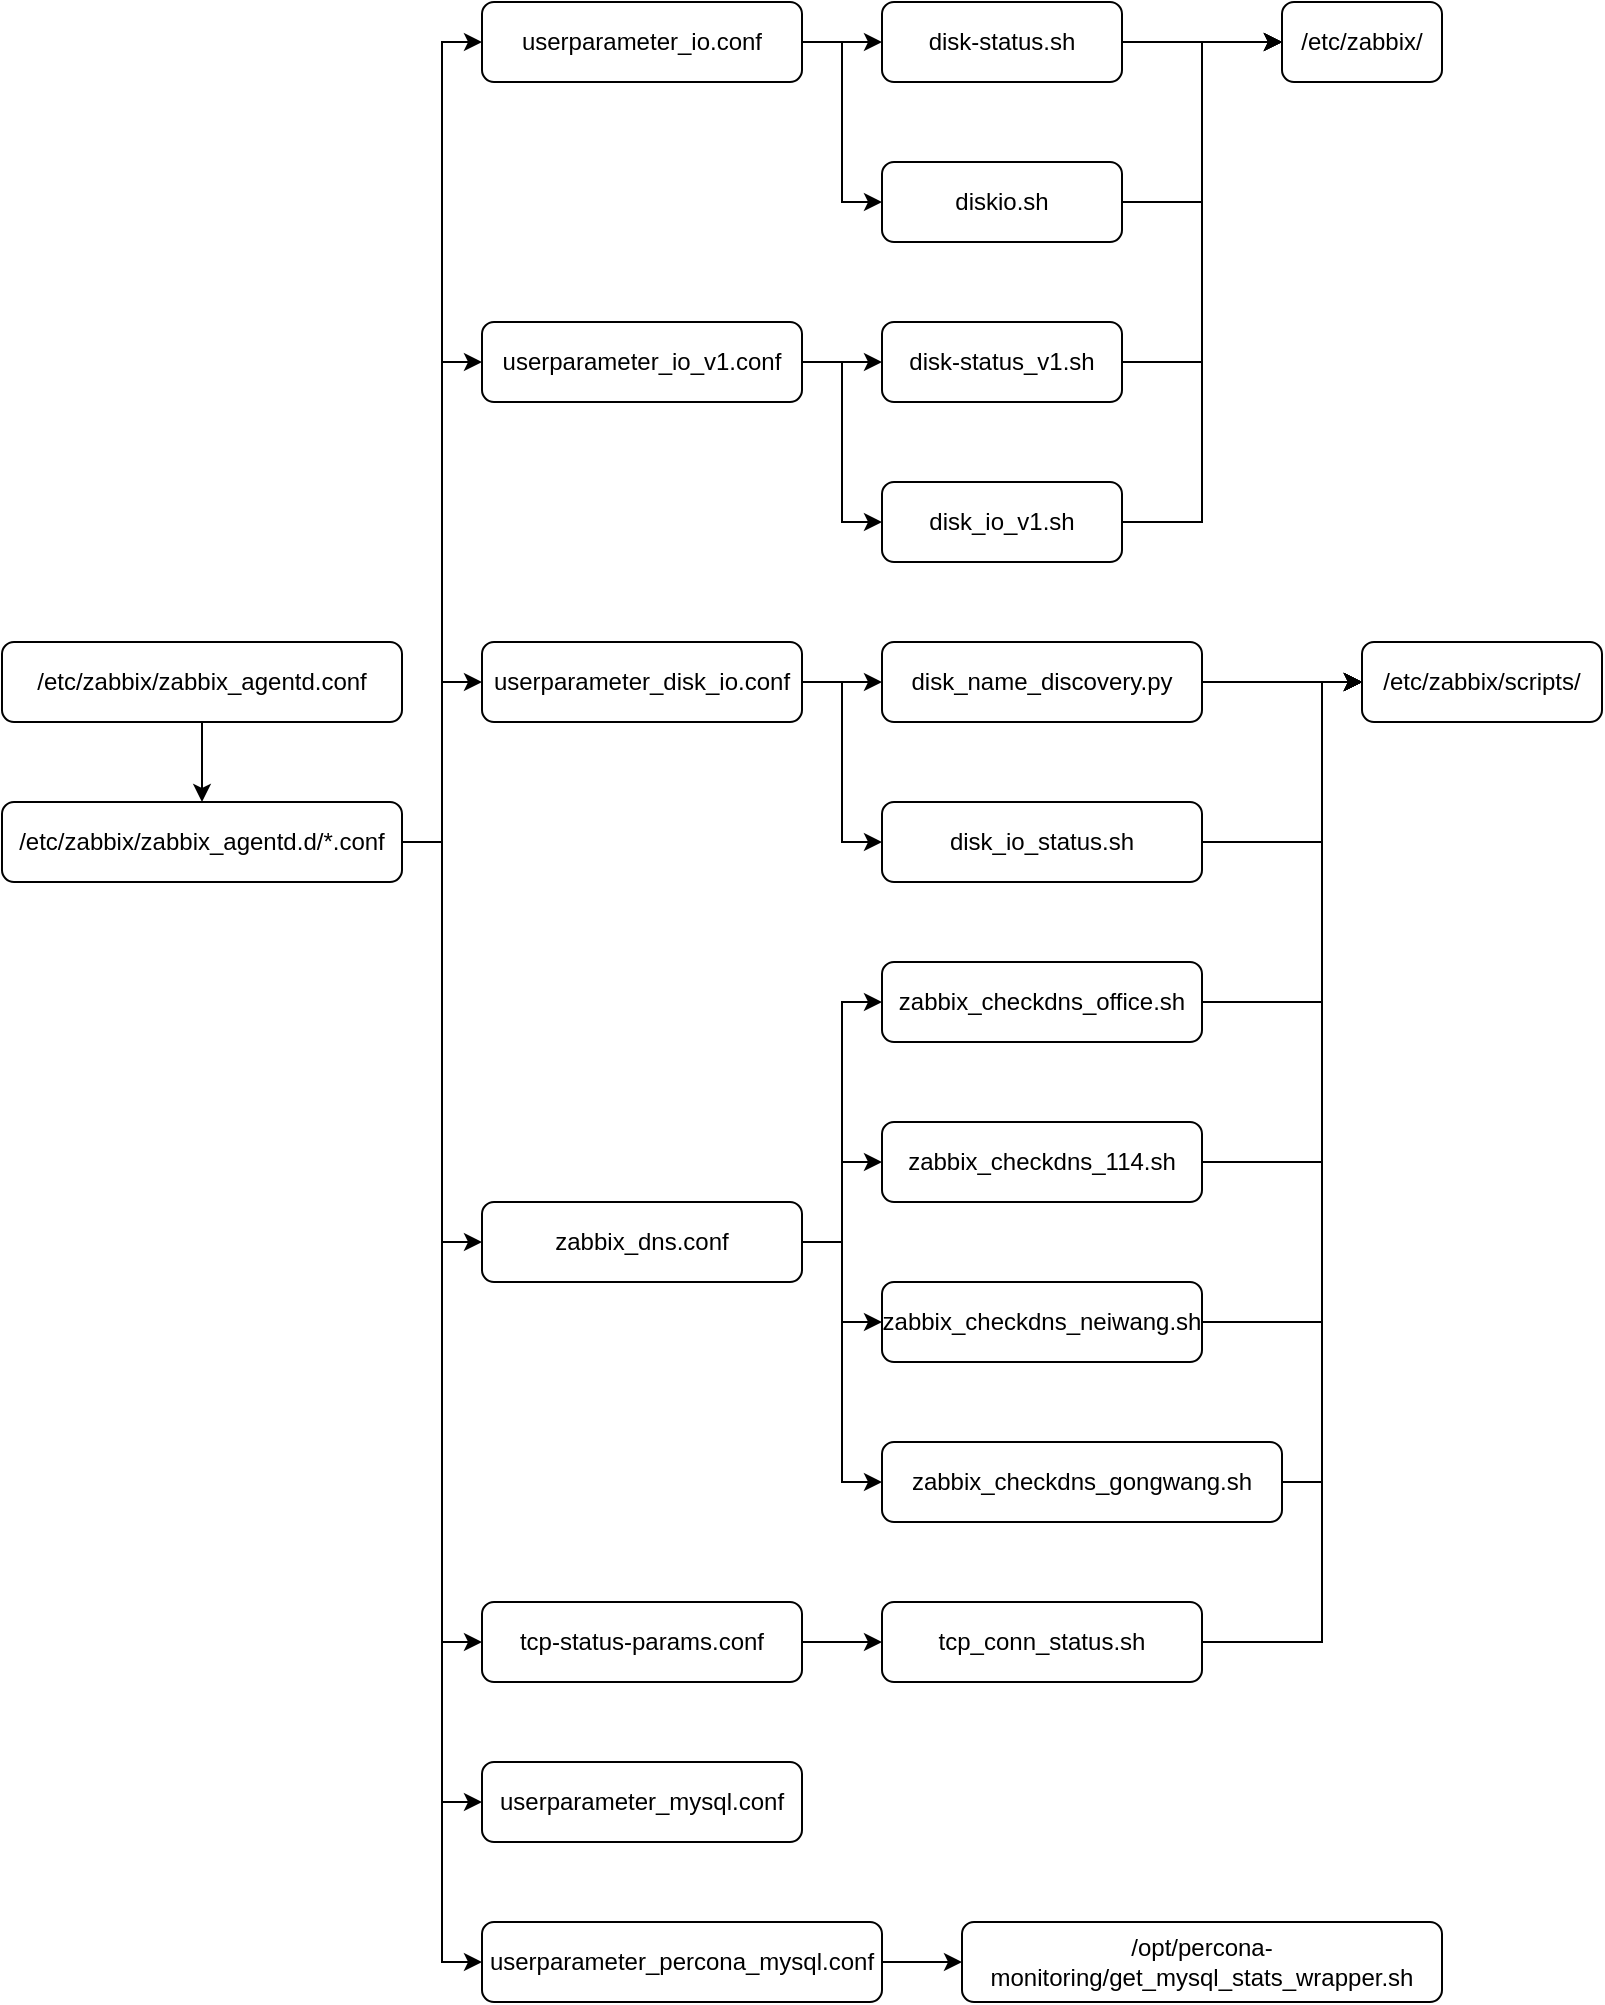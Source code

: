 <mxfile version="10.5.3" type="github"><diagram id="YcvF90TACFpCURTKJDwp" name="Page-1"><mxGraphModel dx="992" dy="1114" grid="1" gridSize="10" guides="1" tooltips="1" connect="1" arrows="1" fold="1" page="1" pageScale="1" pageWidth="827" pageHeight="1169" math="0" shadow="0"><root><mxCell id="0"/><mxCell id="1" parent="0"/><mxCell id="WXE_iapMg0Y8V585iNJN-3" style="edgeStyle=orthogonalEdgeStyle;rounded=0;orthogonalLoop=1;jettySize=auto;html=1;entryX=0.5;entryY=0;entryDx=0;entryDy=0;" parent="1" source="WXE_iapMg0Y8V585iNJN-1" target="WXE_iapMg0Y8V585iNJN-2" edge="1"><mxGeometry relative="1" as="geometry"/></mxCell><mxCell id="WXE_iapMg0Y8V585iNJN-1" value="/etc/zabbix/zabbix_agentd.conf" style="rounded=1;whiteSpace=wrap;html=1;" parent="1" vertex="1"><mxGeometry y="360" width="200" height="40" as="geometry"/></mxCell><mxCell id="hj1YLD_7xn5gk5VAPNd9-12" style="edgeStyle=orthogonalEdgeStyle;rounded=0;orthogonalLoop=1;jettySize=auto;html=1;entryX=0;entryY=0.5;entryDx=0;entryDy=0;" edge="1" parent="1" source="WXE_iapMg0Y8V585iNJN-2" target="hj1YLD_7xn5gk5VAPNd9-5"><mxGeometry relative="1" as="geometry"/></mxCell><mxCell id="hj1YLD_7xn5gk5VAPNd9-13" style="edgeStyle=orthogonalEdgeStyle;rounded=0;orthogonalLoop=1;jettySize=auto;html=1;entryX=0;entryY=0.5;entryDx=0;entryDy=0;" edge="1" parent="1" source="WXE_iapMg0Y8V585iNJN-2" target="hj1YLD_7xn5gk5VAPNd9-6"><mxGeometry relative="1" as="geometry"/></mxCell><mxCell id="hj1YLD_7xn5gk5VAPNd9-14" style="edgeStyle=orthogonalEdgeStyle;rounded=0;orthogonalLoop=1;jettySize=auto;html=1;entryX=0;entryY=0.5;entryDx=0;entryDy=0;" edge="1" parent="1" source="WXE_iapMg0Y8V585iNJN-2" target="hj1YLD_7xn5gk5VAPNd9-7"><mxGeometry relative="1" as="geometry"/></mxCell><mxCell id="hj1YLD_7xn5gk5VAPNd9-15" style="edgeStyle=orthogonalEdgeStyle;rounded=0;orthogonalLoop=1;jettySize=auto;html=1;entryX=0;entryY=0.5;entryDx=0;entryDy=0;" edge="1" parent="1" source="WXE_iapMg0Y8V585iNJN-2" target="hj1YLD_7xn5gk5VAPNd9-8"><mxGeometry relative="1" as="geometry"/></mxCell><mxCell id="hj1YLD_7xn5gk5VAPNd9-16" style="edgeStyle=orthogonalEdgeStyle;rounded=0;orthogonalLoop=1;jettySize=auto;html=1;entryX=0;entryY=0.5;entryDx=0;entryDy=0;" edge="1" parent="1" source="WXE_iapMg0Y8V585iNJN-2" target="hj1YLD_7xn5gk5VAPNd9-9"><mxGeometry relative="1" as="geometry"/></mxCell><mxCell id="hj1YLD_7xn5gk5VAPNd9-17" style="edgeStyle=orthogonalEdgeStyle;rounded=0;orthogonalLoop=1;jettySize=auto;html=1;entryX=0;entryY=0.5;entryDx=0;entryDy=0;" edge="1" parent="1" source="WXE_iapMg0Y8V585iNJN-2" target="hj1YLD_7xn5gk5VAPNd9-10"><mxGeometry relative="1" as="geometry"/></mxCell><mxCell id="hj1YLD_7xn5gk5VAPNd9-18" style="edgeStyle=orthogonalEdgeStyle;rounded=0;orthogonalLoop=1;jettySize=auto;html=1;entryX=0;entryY=0.5;entryDx=0;entryDy=0;" edge="1" parent="1" source="WXE_iapMg0Y8V585iNJN-2" target="hj1YLD_7xn5gk5VAPNd9-11"><mxGeometry relative="1" as="geometry"/></mxCell><mxCell id="WXE_iapMg0Y8V585iNJN-2" value="/etc/zabbix/zabbix_agentd.d/*.conf" style="rounded=1;whiteSpace=wrap;html=1;" parent="1" vertex="1"><mxGeometry y="440" width="200" height="40" as="geometry"/></mxCell><mxCell id="hj1YLD_7xn5gk5VAPNd9-20" style="edgeStyle=orthogonalEdgeStyle;rounded=0;orthogonalLoop=1;jettySize=auto;html=1;entryX=0;entryY=0.5;entryDx=0;entryDy=0;" edge="1" parent="1" source="hj1YLD_7xn5gk5VAPNd9-5" target="hj1YLD_7xn5gk5VAPNd9-19"><mxGeometry relative="1" as="geometry"/></mxCell><mxCell id="hj1YLD_7xn5gk5VAPNd9-5" value="tcp-status-params.conf" style="rounded=1;whiteSpace=wrap;html=1;" vertex="1" parent="1"><mxGeometry x="240" y="840" width="160" height="40" as="geometry"/></mxCell><mxCell id="hj1YLD_7xn5gk5VAPNd9-23" style="edgeStyle=orthogonalEdgeStyle;rounded=0;orthogonalLoop=1;jettySize=auto;html=1;entryX=0;entryY=0.5;entryDx=0;entryDy=0;" edge="1" parent="1" source="hj1YLD_7xn5gk5VAPNd9-6" target="hj1YLD_7xn5gk5VAPNd9-21"><mxGeometry relative="1" as="geometry"/></mxCell><mxCell id="hj1YLD_7xn5gk5VAPNd9-24" style="edgeStyle=orthogonalEdgeStyle;rounded=0;orthogonalLoop=1;jettySize=auto;html=1;entryX=0;entryY=0.5;entryDx=0;entryDy=0;" edge="1" parent="1" source="hj1YLD_7xn5gk5VAPNd9-6" target="hj1YLD_7xn5gk5VAPNd9-22"><mxGeometry relative="1" as="geometry"/></mxCell><mxCell id="hj1YLD_7xn5gk5VAPNd9-6" value="userparameter_disk_io.conf" style="rounded=1;whiteSpace=wrap;html=1;" vertex="1" parent="1"><mxGeometry x="240" y="360" width="160" height="40" as="geometry"/></mxCell><mxCell id="hj1YLD_7xn5gk5VAPNd9-26" style="edgeStyle=orthogonalEdgeStyle;rounded=0;orthogonalLoop=1;jettySize=auto;html=1;entryX=0;entryY=0.5;entryDx=0;entryDy=0;" edge="1" parent="1" source="hj1YLD_7xn5gk5VAPNd9-7" target="hj1YLD_7xn5gk5VAPNd9-25"><mxGeometry relative="1" as="geometry"/></mxCell><mxCell id="hj1YLD_7xn5gk5VAPNd9-28" style="edgeStyle=orthogonalEdgeStyle;rounded=0;orthogonalLoop=1;jettySize=auto;html=1;entryX=0;entryY=0.5;entryDx=0;entryDy=0;" edge="1" parent="1" source="hj1YLD_7xn5gk5VAPNd9-7" target="hj1YLD_7xn5gk5VAPNd9-27"><mxGeometry relative="1" as="geometry"/></mxCell><mxCell id="hj1YLD_7xn5gk5VAPNd9-7" value="userparameter_io.conf" style="rounded=1;whiteSpace=wrap;html=1;" vertex="1" parent="1"><mxGeometry x="240" y="40" width="160" height="40" as="geometry"/></mxCell><mxCell id="hj1YLD_7xn5gk5VAPNd9-30" style="edgeStyle=orthogonalEdgeStyle;rounded=0;orthogonalLoop=1;jettySize=auto;html=1;" edge="1" parent="1" source="hj1YLD_7xn5gk5VAPNd9-8" target="hj1YLD_7xn5gk5VAPNd9-29"><mxGeometry relative="1" as="geometry"/></mxCell><mxCell id="hj1YLD_7xn5gk5VAPNd9-32" style="edgeStyle=orthogonalEdgeStyle;rounded=0;orthogonalLoop=1;jettySize=auto;html=1;entryX=0;entryY=0.5;entryDx=0;entryDy=0;" edge="1" parent="1" source="hj1YLD_7xn5gk5VAPNd9-8" target="hj1YLD_7xn5gk5VAPNd9-31"><mxGeometry relative="1" as="geometry"/></mxCell><mxCell id="hj1YLD_7xn5gk5VAPNd9-8" value="userparameter_io_v1.conf" style="rounded=1;whiteSpace=wrap;html=1;" vertex="1" parent="1"><mxGeometry x="240" y="200" width="160" height="40" as="geometry"/></mxCell><mxCell id="hj1YLD_7xn5gk5VAPNd9-9" value="userparameter_mysql.conf" style="rounded=1;whiteSpace=wrap;html=1;" vertex="1" parent="1"><mxGeometry x="240" y="920" width="160" height="40" as="geometry"/></mxCell><mxCell id="hj1YLD_7xn5gk5VAPNd9-35" style="edgeStyle=orthogonalEdgeStyle;rounded=0;orthogonalLoop=1;jettySize=auto;html=1;entryX=0;entryY=0.5;entryDx=0;entryDy=0;" edge="1" parent="1" source="hj1YLD_7xn5gk5VAPNd9-10" target="hj1YLD_7xn5gk5VAPNd9-34"><mxGeometry relative="1" as="geometry"/></mxCell><mxCell id="hj1YLD_7xn5gk5VAPNd9-10" value="userparameter_percona_mysql.conf" style="rounded=1;whiteSpace=wrap;html=1;" vertex="1" parent="1"><mxGeometry x="240" y="1000" width="200" height="40" as="geometry"/></mxCell><mxCell id="hj1YLD_7xn5gk5VAPNd9-40" style="edgeStyle=orthogonalEdgeStyle;rounded=0;orthogonalLoop=1;jettySize=auto;html=1;entryX=0;entryY=0.5;entryDx=0;entryDy=0;" edge="1" parent="1" source="hj1YLD_7xn5gk5VAPNd9-11" target="hj1YLD_7xn5gk5VAPNd9-36"><mxGeometry relative="1" as="geometry"/></mxCell><mxCell id="hj1YLD_7xn5gk5VAPNd9-41" style="edgeStyle=orthogonalEdgeStyle;rounded=0;orthogonalLoop=1;jettySize=auto;html=1;entryX=0;entryY=0.5;entryDx=0;entryDy=0;" edge="1" parent="1" source="hj1YLD_7xn5gk5VAPNd9-11" target="hj1YLD_7xn5gk5VAPNd9-37"><mxGeometry relative="1" as="geometry"/></mxCell><mxCell id="hj1YLD_7xn5gk5VAPNd9-42" style="edgeStyle=orthogonalEdgeStyle;rounded=0;orthogonalLoop=1;jettySize=auto;html=1;entryX=0;entryY=0.5;entryDx=0;entryDy=0;" edge="1" parent="1" source="hj1YLD_7xn5gk5VAPNd9-11" target="hj1YLD_7xn5gk5VAPNd9-38"><mxGeometry relative="1" as="geometry"/></mxCell><mxCell id="hj1YLD_7xn5gk5VAPNd9-43" style="edgeStyle=orthogonalEdgeStyle;rounded=0;orthogonalLoop=1;jettySize=auto;html=1;entryX=0;entryY=0.5;entryDx=0;entryDy=0;" edge="1" parent="1" source="hj1YLD_7xn5gk5VAPNd9-11" target="hj1YLD_7xn5gk5VAPNd9-39"><mxGeometry relative="1" as="geometry"/></mxCell><mxCell id="hj1YLD_7xn5gk5VAPNd9-11" value="zabbix_dns.conf" style="rounded=1;whiteSpace=wrap;html=1;" vertex="1" parent="1"><mxGeometry x="240" y="640" width="160" height="40" as="geometry"/></mxCell><mxCell id="hj1YLD_7xn5gk5VAPNd9-73" style="edgeStyle=orthogonalEdgeStyle;rounded=0;orthogonalLoop=1;jettySize=auto;html=1;" edge="1" parent="1" source="hj1YLD_7xn5gk5VAPNd9-19"><mxGeometry relative="1" as="geometry"><mxPoint x="680" y="380" as="targetPoint"/><Array as="points"><mxPoint x="660" y="860"/><mxPoint x="660" y="380"/></Array></mxGeometry></mxCell><mxCell id="hj1YLD_7xn5gk5VAPNd9-19" value="&lt;span&gt;tcp_conn_status.sh&lt;/span&gt;" style="rounded=1;whiteSpace=wrap;html=1;" vertex="1" parent="1"><mxGeometry x="440" y="840" width="160" height="40" as="geometry"/></mxCell><mxCell id="hj1YLD_7xn5gk5VAPNd9-67" style="edgeStyle=orthogonalEdgeStyle;rounded=0;orthogonalLoop=1;jettySize=auto;html=1;entryX=0;entryY=0.5;entryDx=0;entryDy=0;" edge="1" parent="1" source="hj1YLD_7xn5gk5VAPNd9-21" target="hj1YLD_7xn5gk5VAPNd9-45"><mxGeometry relative="1" as="geometry"/></mxCell><mxCell id="hj1YLD_7xn5gk5VAPNd9-21" value="&lt;div&gt;disk_name_discovery.py&lt;/div&gt;" style="rounded=1;whiteSpace=wrap;html=1;" vertex="1" parent="1"><mxGeometry x="440" y="360" width="160" height="40" as="geometry"/></mxCell><mxCell id="hj1YLD_7xn5gk5VAPNd9-68" style="edgeStyle=orthogonalEdgeStyle;rounded=0;orthogonalLoop=1;jettySize=auto;html=1;" edge="1" parent="1" source="hj1YLD_7xn5gk5VAPNd9-22"><mxGeometry relative="1" as="geometry"><mxPoint x="680" y="380" as="targetPoint"/><Array as="points"><mxPoint x="660" y="460"/><mxPoint x="660" y="380"/></Array></mxGeometry></mxCell><mxCell id="hj1YLD_7xn5gk5VAPNd9-22" value="&lt;div&gt;disk_io_status.sh&lt;/div&gt;" style="rounded=1;whiteSpace=wrap;html=1;" vertex="1" parent="1"><mxGeometry x="440" y="440" width="160" height="40" as="geometry"/></mxCell><mxCell id="hj1YLD_7xn5gk5VAPNd9-62" style="edgeStyle=orthogonalEdgeStyle;rounded=0;orthogonalLoop=1;jettySize=auto;html=1;" edge="1" parent="1" source="hj1YLD_7xn5gk5VAPNd9-25" target="hj1YLD_7xn5gk5VAPNd9-44"><mxGeometry relative="1" as="geometry"/></mxCell><mxCell id="hj1YLD_7xn5gk5VAPNd9-25" value="&lt;div&gt;disk-status.sh&lt;/div&gt;" style="rounded=1;whiteSpace=wrap;html=1;" vertex="1" parent="1"><mxGeometry x="440" y="40" width="120" height="40" as="geometry"/></mxCell><mxCell id="hj1YLD_7xn5gk5VAPNd9-63" style="edgeStyle=orthogonalEdgeStyle;rounded=0;orthogonalLoop=1;jettySize=auto;html=1;entryX=0;entryY=0.5;entryDx=0;entryDy=0;" edge="1" parent="1" source="hj1YLD_7xn5gk5VAPNd9-27" target="hj1YLD_7xn5gk5VAPNd9-44"><mxGeometry relative="1" as="geometry"/></mxCell><mxCell id="hj1YLD_7xn5gk5VAPNd9-27" value="&lt;div&gt;diskio.sh&lt;/div&gt;" style="rounded=1;whiteSpace=wrap;html=1;" vertex="1" parent="1"><mxGeometry x="440" y="120" width="120" height="40" as="geometry"/></mxCell><mxCell id="hj1YLD_7xn5gk5VAPNd9-64" style="edgeStyle=orthogonalEdgeStyle;rounded=0;orthogonalLoop=1;jettySize=auto;html=1;entryX=0;entryY=0.5;entryDx=0;entryDy=0;" edge="1" parent="1" source="hj1YLD_7xn5gk5VAPNd9-29" target="hj1YLD_7xn5gk5VAPNd9-44"><mxGeometry relative="1" as="geometry"/></mxCell><mxCell id="hj1YLD_7xn5gk5VAPNd9-29" value="&lt;div&gt;disk-status_v1.sh&lt;/div&gt;" style="rounded=1;whiteSpace=wrap;html=1;" vertex="1" parent="1"><mxGeometry x="440" y="200" width="120" height="40" as="geometry"/></mxCell><mxCell id="hj1YLD_7xn5gk5VAPNd9-65" style="edgeStyle=orthogonalEdgeStyle;rounded=0;orthogonalLoop=1;jettySize=auto;html=1;entryX=0;entryY=0.5;entryDx=0;entryDy=0;" edge="1" parent="1" source="hj1YLD_7xn5gk5VAPNd9-31" target="hj1YLD_7xn5gk5VAPNd9-44"><mxGeometry relative="1" as="geometry"/></mxCell><mxCell id="hj1YLD_7xn5gk5VAPNd9-31" value="&lt;div&gt;disk_io_v1.sh&lt;/div&gt;" style="rounded=1;whiteSpace=wrap;html=1;" vertex="1" parent="1"><mxGeometry x="440" y="280" width="120" height="40" as="geometry"/></mxCell><mxCell id="hj1YLD_7xn5gk5VAPNd9-34" value="&lt;div&gt;/opt/percona-monitoring/get_mysql_stats_wrapper.sh&lt;/div&gt;" style="rounded=1;whiteSpace=wrap;html=1;" vertex="1" parent="1"><mxGeometry x="480" y="1000" width="240" height="40" as="geometry"/></mxCell><mxCell id="hj1YLD_7xn5gk5VAPNd9-69" style="edgeStyle=orthogonalEdgeStyle;rounded=0;orthogonalLoop=1;jettySize=auto;html=1;entryX=0;entryY=0.5;entryDx=0;entryDy=0;" edge="1" parent="1" source="hj1YLD_7xn5gk5VAPNd9-36" target="hj1YLD_7xn5gk5VAPNd9-45"><mxGeometry relative="1" as="geometry"><Array as="points"><mxPoint x="660" y="540"/><mxPoint x="660" y="380"/></Array></mxGeometry></mxCell><mxCell id="hj1YLD_7xn5gk5VAPNd9-36" value="&lt;div&gt;zabbix_checkdns_office.sh&lt;/div&gt;" style="rounded=1;whiteSpace=wrap;html=1;" vertex="1" parent="1"><mxGeometry x="440" y="520" width="160" height="40" as="geometry"/></mxCell><mxCell id="hj1YLD_7xn5gk5VAPNd9-70" style="edgeStyle=orthogonalEdgeStyle;rounded=0;orthogonalLoop=1;jettySize=auto;html=1;entryX=0;entryY=0.5;entryDx=0;entryDy=0;" edge="1" parent="1" source="hj1YLD_7xn5gk5VAPNd9-37" target="hj1YLD_7xn5gk5VAPNd9-45"><mxGeometry relative="1" as="geometry"><Array as="points"><mxPoint x="660" y="620"/><mxPoint x="660" y="380"/></Array></mxGeometry></mxCell><mxCell id="hj1YLD_7xn5gk5VAPNd9-37" value="&lt;div&gt;zabbix_checkdns_114.sh&lt;/div&gt;" style="rounded=1;whiteSpace=wrap;html=1;" vertex="1" parent="1"><mxGeometry x="440" y="600" width="160" height="40" as="geometry"/></mxCell><mxCell id="hj1YLD_7xn5gk5VAPNd9-71" style="edgeStyle=orthogonalEdgeStyle;rounded=0;orthogonalLoop=1;jettySize=auto;html=1;" edge="1" parent="1" source="hj1YLD_7xn5gk5VAPNd9-38"><mxGeometry relative="1" as="geometry"><mxPoint x="680" y="380" as="targetPoint"/><Array as="points"><mxPoint x="660" y="700"/><mxPoint x="660" y="380"/></Array></mxGeometry></mxCell><mxCell id="hj1YLD_7xn5gk5VAPNd9-38" value="&lt;div&gt;zabbix_checkdns_neiwang.sh&lt;/div&gt;" style="rounded=1;whiteSpace=wrap;html=1;" vertex="1" parent="1"><mxGeometry x="440" y="680" width="160" height="40" as="geometry"/></mxCell><mxCell id="hj1YLD_7xn5gk5VAPNd9-72" style="edgeStyle=orthogonalEdgeStyle;rounded=0;orthogonalLoop=1;jettySize=auto;html=1;entryX=0;entryY=0.5;entryDx=0;entryDy=0;" edge="1" parent="1" source="hj1YLD_7xn5gk5VAPNd9-39" target="hj1YLD_7xn5gk5VAPNd9-45"><mxGeometry relative="1" as="geometry"/></mxCell><mxCell id="hj1YLD_7xn5gk5VAPNd9-39" value="&lt;div&gt;zabbix_checkdns_gongwang.sh&lt;/div&gt;" style="rounded=1;whiteSpace=wrap;html=1;" vertex="1" parent="1"><mxGeometry x="440" y="760" width="200" height="40" as="geometry"/></mxCell><mxCell id="hj1YLD_7xn5gk5VAPNd9-44" value="&lt;div&gt;/etc/zabbix/&lt;/div&gt;" style="rounded=1;whiteSpace=wrap;html=1;" vertex="1" parent="1"><mxGeometry x="640" y="40" width="80" height="40" as="geometry"/></mxCell><mxCell id="hj1YLD_7xn5gk5VAPNd9-45" value="&lt;div&gt;/etc/zabbix/scripts/&lt;/div&gt;" style="rounded=1;whiteSpace=wrap;html=1;" vertex="1" parent="1"><mxGeometry x="680" y="360" width="120" height="40" as="geometry"/></mxCell></root></mxGraphModel></diagram></mxfile>